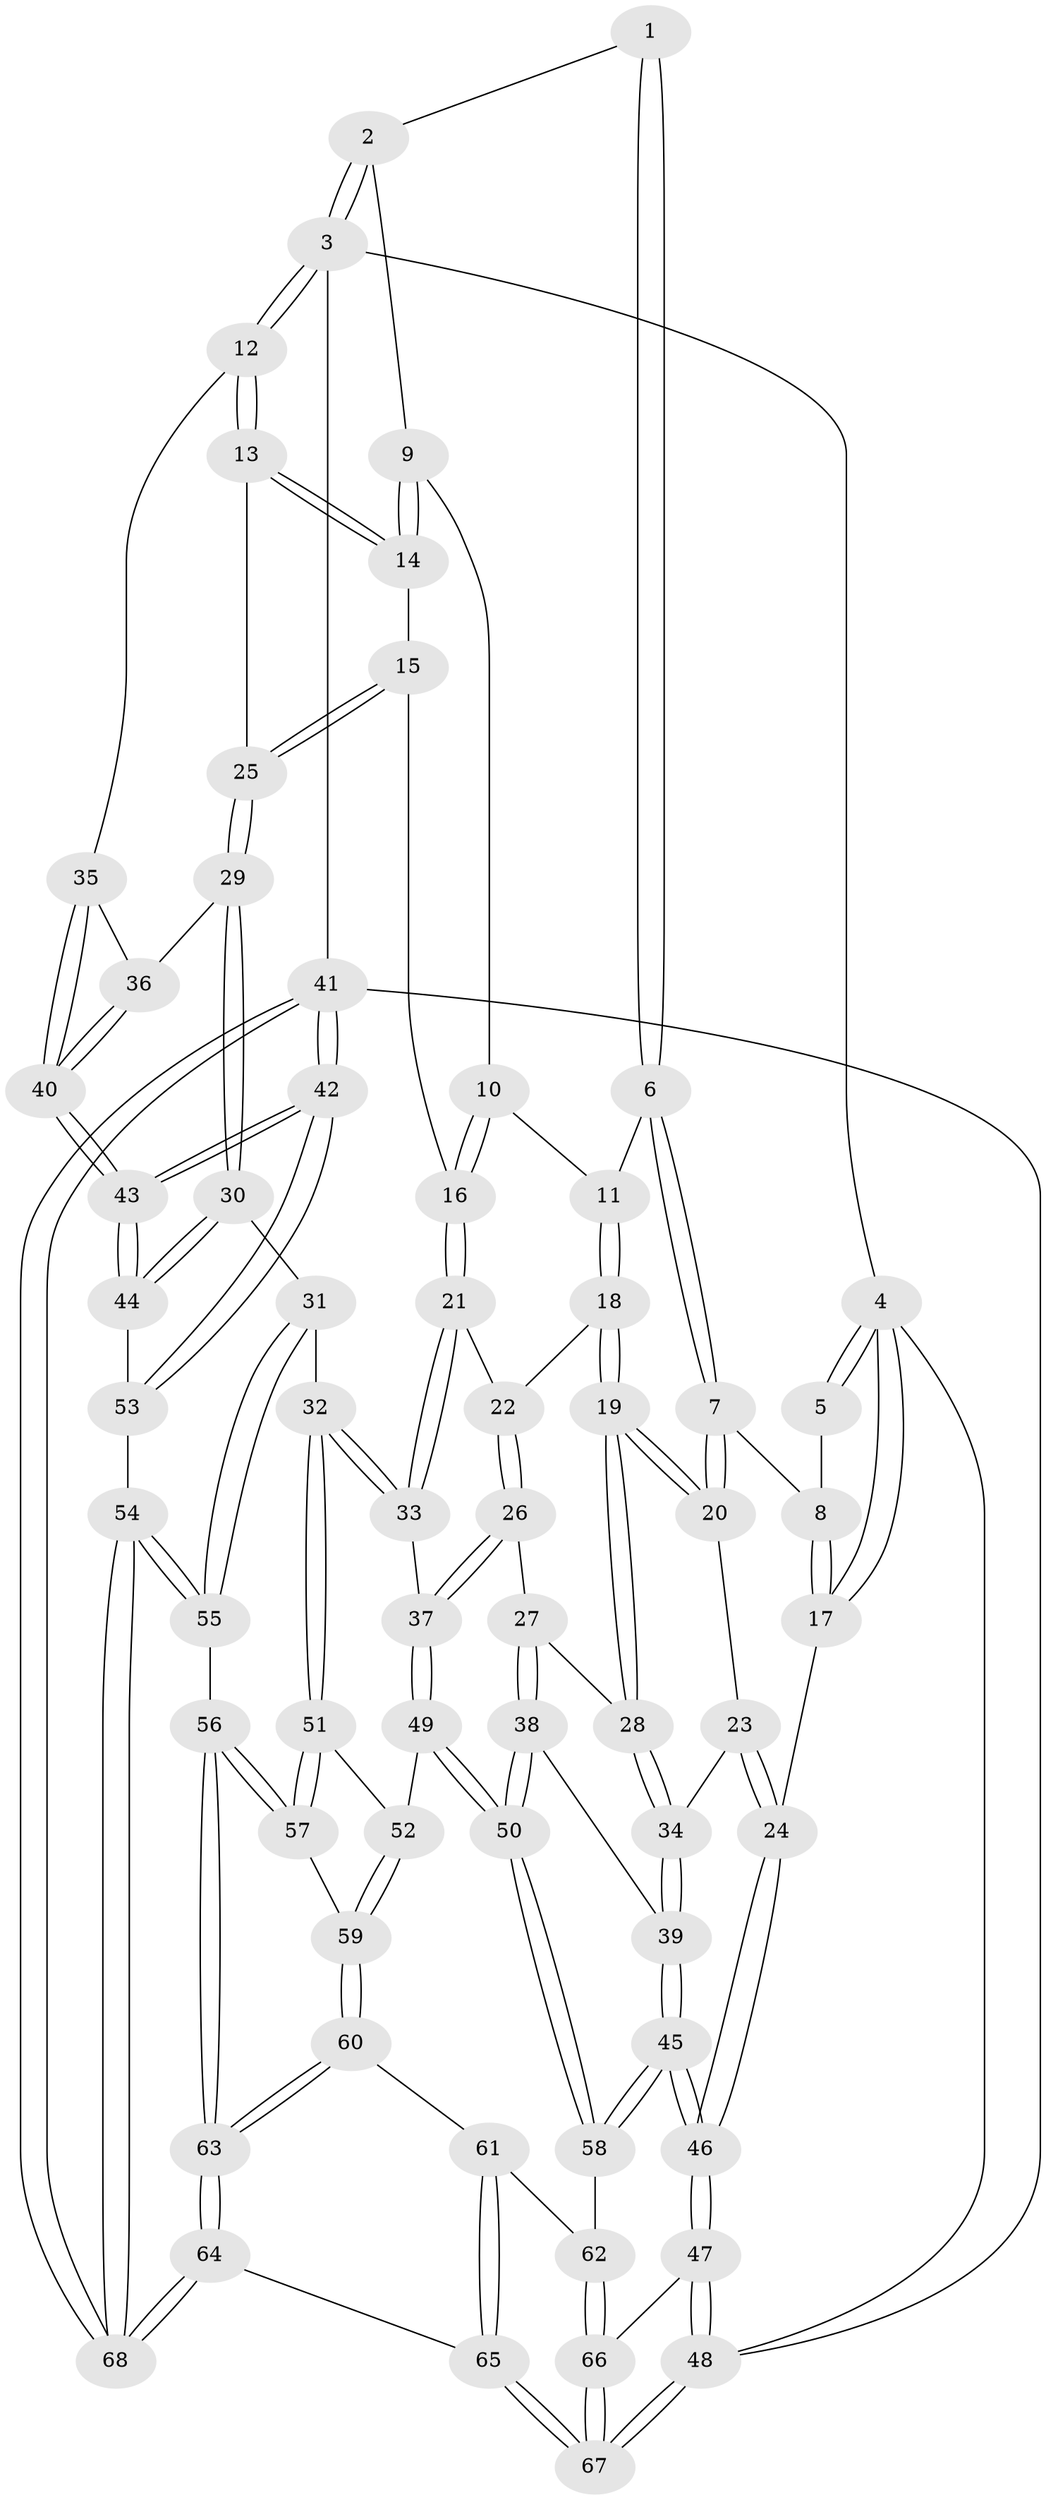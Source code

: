 // Generated by graph-tools (version 1.1) at 2025/11/02/27/25 16:11:56]
// undirected, 68 vertices, 167 edges
graph export_dot {
graph [start="1"]
  node [color=gray90,style=filled];
  1 [pos="+0.3356635159257645+0"];
  2 [pos="+0.5698663315462036+0"];
  3 [pos="+1+0"];
  4 [pos="+0+0"];
  5 [pos="+0.1205049648085951+0"];
  6 [pos="+0.3214558671841316+0.17961819361090317"];
  7 [pos="+0.1375692299779791+0.19945421483210424"];
  8 [pos="+0.12483997814849956+0.18751426909760907"];
  9 [pos="+0.5674669445131167+0.09494028544839787"];
  10 [pos="+0.5174555092025627+0.1548433104874142"];
  11 [pos="+0.3228523333882586+0.18098791312095264"];
  12 [pos="+1+0"];
  13 [pos="+0.9008801512080111+0.20130733200517154"];
  14 [pos="+0.6787439360052662+0.1856343584506327"];
  15 [pos="+0.5942598838375676+0.317706151916835"];
  16 [pos="+0.5382785680376189+0.33599207530370095"];
  17 [pos="+0+0.16182389370689787"];
  18 [pos="+0.36441106070989476+0.3278153882376686"];
  19 [pos="+0.18039923135982244+0.4063342940534269"];
  20 [pos="+0.1247833373244587+0.3577717702518285"];
  21 [pos="+0.49701259824008204+0.3853771715799154"];
  22 [pos="+0.36703566594395365+0.3298990706493711"];
  23 [pos="+0.011597177726416386+0.39119734883507423"];
  24 [pos="+0+0.3774541786082729"];
  25 [pos="+0.7930378596560311+0.3714076718992754"];
  26 [pos="+0.29489213711222545+0.5620508766377112"];
  27 [pos="+0.19913585398251282+0.4507932371300523"];
  28 [pos="+0.1826291771869421+0.4197474828779882"];
  29 [pos="+0.7830423920839541+0.4507018804578638"];
  30 [pos="+0.754946443492518+0.510806072250639"];
  31 [pos="+0.6440692854444733+0.5603090839178303"];
  32 [pos="+0.5649966232400078+0.5495929877445016"];
  33 [pos="+0.524279348221202+0.5077338238613874"];
  34 [pos="+0.06814636106566997+0.545500050136879"];
  35 [pos="+1+0.2318788978047293"];
  36 [pos="+0.8875274687359622+0.46917306582138785"];
  37 [pos="+0.29857895465826234+0.5702625598506497"];
  38 [pos="+0.10566462580582889+0.6309147720170649"];
  39 [pos="+0.05331432282638491+0.6202611774980108"];
  40 [pos="+1+0.5513659876971918"];
  41 [pos="+1+1"];
  42 [pos="+1+1"];
  43 [pos="+1+0.6546595669454046"];
  44 [pos="+0.9285596621223103+0.6749256560816862"];
  45 [pos="+0+0.7097882930644569"];
  46 [pos="+0+0.7133466881149135"];
  47 [pos="+0+0.7453405258206538"];
  48 [pos="+0+1"];
  49 [pos="+0.2729870439500946+0.6406276090073922"];
  50 [pos="+0.20182539254045315+0.671412708284193"];
  51 [pos="+0.5019121729682411+0.6897951637092304"];
  52 [pos="+0.3089330721884344+0.6737170981125172"];
  53 [pos="+0.8313731558595411+0.7738371574255157"];
  54 [pos="+0.7615207183466398+0.8272154003508718"];
  55 [pos="+0.7299224967925969+0.8142369033552646"];
  56 [pos="+0.560109959161262+0.8486905859325027"];
  57 [pos="+0.5070929472834166+0.7741451248611511"];
  58 [pos="+0.1772508440822123+0.7893070066466822"];
  59 [pos="+0.35486076506933495+0.8020525200170122"];
  60 [pos="+0.34098544679591575+0.83025547320856"];
  61 [pos="+0.28895194167827754+0.8543655947204281"];
  62 [pos="+0.18287153669464706+0.834472406511418"];
  63 [pos="+0.4860301134120368+1"];
  64 [pos="+0.4727262688184251+1"];
  65 [pos="+0.30990640868966224+1"];
  66 [pos="+0.13257092371799623+0.905734104558962"];
  67 [pos="+0.16007968302243403+1"];
  68 [pos="+0.9424301828757494+1"];
  1 -- 2;
  1 -- 6;
  1 -- 6;
  2 -- 3;
  2 -- 3;
  2 -- 9;
  3 -- 4;
  3 -- 12;
  3 -- 12;
  3 -- 41;
  4 -- 5;
  4 -- 5;
  4 -- 17;
  4 -- 17;
  4 -- 48;
  5 -- 8;
  6 -- 7;
  6 -- 7;
  6 -- 11;
  7 -- 8;
  7 -- 20;
  7 -- 20;
  8 -- 17;
  8 -- 17;
  9 -- 10;
  9 -- 14;
  9 -- 14;
  10 -- 11;
  10 -- 16;
  10 -- 16;
  11 -- 18;
  11 -- 18;
  12 -- 13;
  12 -- 13;
  12 -- 35;
  13 -- 14;
  13 -- 14;
  13 -- 25;
  14 -- 15;
  15 -- 16;
  15 -- 25;
  15 -- 25;
  16 -- 21;
  16 -- 21;
  17 -- 24;
  18 -- 19;
  18 -- 19;
  18 -- 22;
  19 -- 20;
  19 -- 20;
  19 -- 28;
  19 -- 28;
  20 -- 23;
  21 -- 22;
  21 -- 33;
  21 -- 33;
  22 -- 26;
  22 -- 26;
  23 -- 24;
  23 -- 24;
  23 -- 34;
  24 -- 46;
  24 -- 46;
  25 -- 29;
  25 -- 29;
  26 -- 27;
  26 -- 37;
  26 -- 37;
  27 -- 28;
  27 -- 38;
  27 -- 38;
  28 -- 34;
  28 -- 34;
  29 -- 30;
  29 -- 30;
  29 -- 36;
  30 -- 31;
  30 -- 44;
  30 -- 44;
  31 -- 32;
  31 -- 55;
  31 -- 55;
  32 -- 33;
  32 -- 33;
  32 -- 51;
  32 -- 51;
  33 -- 37;
  34 -- 39;
  34 -- 39;
  35 -- 36;
  35 -- 40;
  35 -- 40;
  36 -- 40;
  36 -- 40;
  37 -- 49;
  37 -- 49;
  38 -- 39;
  38 -- 50;
  38 -- 50;
  39 -- 45;
  39 -- 45;
  40 -- 43;
  40 -- 43;
  41 -- 42;
  41 -- 42;
  41 -- 68;
  41 -- 68;
  41 -- 48;
  42 -- 43;
  42 -- 43;
  42 -- 53;
  42 -- 53;
  43 -- 44;
  43 -- 44;
  44 -- 53;
  45 -- 46;
  45 -- 46;
  45 -- 58;
  45 -- 58;
  46 -- 47;
  46 -- 47;
  47 -- 48;
  47 -- 48;
  47 -- 66;
  48 -- 67;
  48 -- 67;
  49 -- 50;
  49 -- 50;
  49 -- 52;
  50 -- 58;
  50 -- 58;
  51 -- 52;
  51 -- 57;
  51 -- 57;
  52 -- 59;
  52 -- 59;
  53 -- 54;
  54 -- 55;
  54 -- 55;
  54 -- 68;
  54 -- 68;
  55 -- 56;
  56 -- 57;
  56 -- 57;
  56 -- 63;
  56 -- 63;
  57 -- 59;
  58 -- 62;
  59 -- 60;
  59 -- 60;
  60 -- 61;
  60 -- 63;
  60 -- 63;
  61 -- 62;
  61 -- 65;
  61 -- 65;
  62 -- 66;
  62 -- 66;
  63 -- 64;
  63 -- 64;
  64 -- 65;
  64 -- 68;
  64 -- 68;
  65 -- 67;
  65 -- 67;
  66 -- 67;
  66 -- 67;
}
